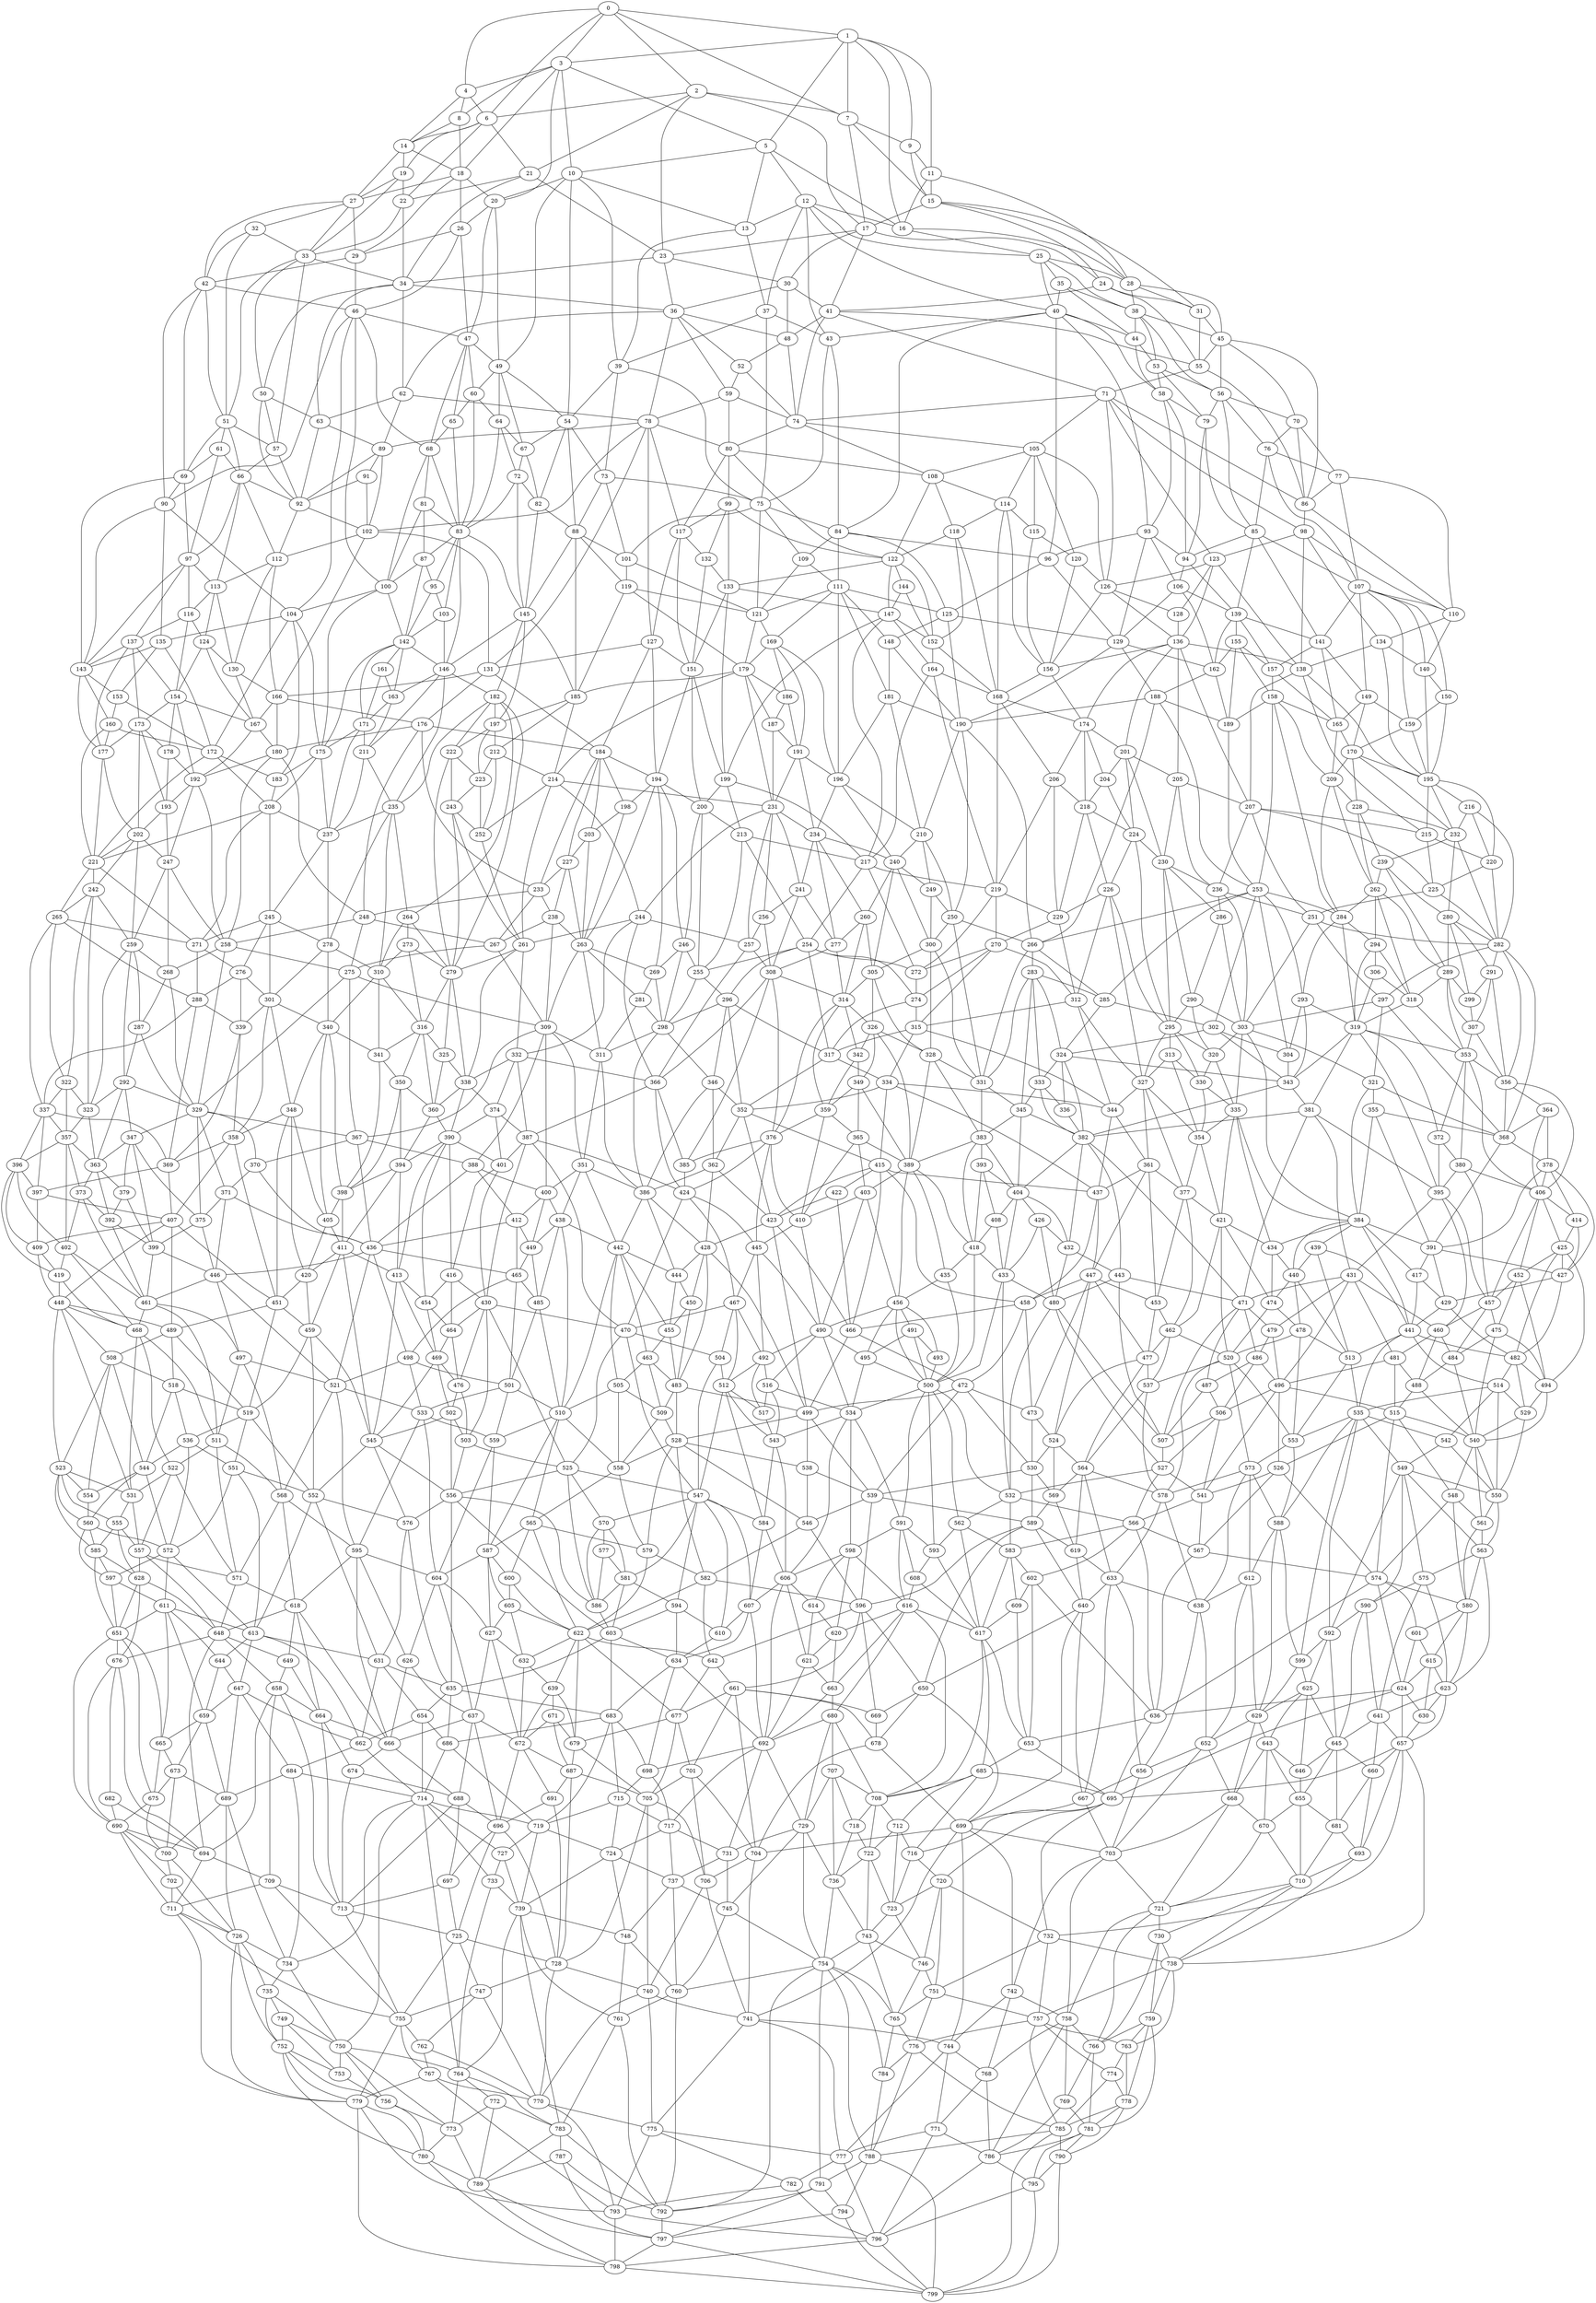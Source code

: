 graph g {0;1;2;3;4;5;6;7;8;9;10;11;12;13;14;15;16;17;18;19;20;21;22;23;24;25;26;27;28;29;30;31;32;33;34;35;36;37;38;39;40;41;42;43;44;45;46;47;48;49;50;51;52;53;54;55;56;57;58;59;60;61;62;63;64;65;66;67;68;69;70;71;72;73;74;75;76;77;78;79;80;81;82;83;84;85;86;87;88;89;90;91;92;93;94;95;96;97;98;99;100;101;102;103;104;105;106;107;108;109;110;111;112;113;114;115;116;117;118;119;120;121;122;123;124;125;126;127;128;129;130;131;132;133;134;135;136;137;138;139;140;141;142;143;144;145;146;147;148;149;150;151;152;153;154;155;156;157;158;159;160;161;162;163;164;165;166;167;168;169;170;171;172;173;174;175;176;177;178;179;180;181;182;183;184;185;186;187;188;189;190;191;192;193;194;195;196;197;198;199;200;201;202;203;204;205;206;207;208;209;210;211;212;213;214;215;216;217;218;219;220;221;222;223;224;225;226;227;228;229;230;231;232;233;234;235;236;237;238;239;240;241;242;243;244;245;246;247;248;249;250;251;252;253;254;255;256;257;258;259;260;261;262;263;264;265;266;267;268;269;270;271;272;273;274;275;276;277;278;279;280;281;282;283;284;285;286;287;288;289;290;291;292;293;294;295;296;297;298;299;300;301;302;303;304;305;306;307;308;309;310;311;312;313;314;315;316;317;318;319;320;321;322;323;324;325;326;327;328;329;330;331;332;333;334;335;336;337;338;339;340;341;342;343;344;345;346;347;348;349;350;351;352;353;354;355;356;357;358;359;360;361;362;363;364;365;366;367;368;369;370;371;372;373;374;375;376;377;378;379;380;381;382;383;384;385;386;387;388;389;390;391;392;393;394;395;396;397;398;399;400;401;402;403;404;405;406;407;408;409;410;411;412;413;414;415;416;417;418;419;420;421;422;423;424;425;426;427;428;429;430;431;432;433;434;435;436;437;438;439;440;441;442;443;444;445;446;447;448;449;450;451;452;453;454;455;456;457;458;459;460;461;462;463;464;465;466;467;468;469;470;471;472;473;474;475;476;477;478;479;480;481;482;483;484;485;486;487;488;489;490;491;492;493;494;495;496;497;498;499;500;501;502;503;504;505;506;507;508;509;510;511;512;513;514;515;516;517;518;519;520;521;522;523;524;525;526;527;528;529;530;531;532;533;534;535;536;537;538;539;540;541;542;543;544;545;546;547;548;549;550;551;552;553;554;555;556;557;558;559;560;561;562;563;564;565;566;567;568;569;570;571;572;573;574;575;576;577;578;579;580;581;582;583;584;585;586;587;588;589;590;591;592;593;594;595;596;597;598;599;600;601;602;603;604;605;606;607;608;609;610;611;612;613;614;615;616;617;618;619;620;621;622;623;624;625;626;627;628;629;630;631;632;633;634;635;636;637;638;639;640;641;642;643;644;645;646;647;648;649;650;651;652;653;654;655;656;657;658;659;660;661;662;663;664;665;666;667;668;669;670;671;672;673;674;675;676;677;678;679;680;681;682;683;684;685;686;687;688;689;690;691;692;693;694;695;696;697;698;699;700;701;702;703;704;705;706;707;708;709;710;711;712;713;714;715;716;717;718;719;720;721;722;723;724;725;726;727;728;729;730;731;732;733;734;735;736;737;738;739;740;741;742;743;744;745;746;747;748;749;750;751;752;753;754;755;756;757;758;759;760;761;762;763;764;765;766;767;768;769;770;771;772;773;774;775;776;777;778;779;780;781;782;783;784;785;786;787;788;789;790;791;792;793;794;795;796;797;798;799;0 -- 1;0 -- 2;0 -- 3;0 -- 4;0 -- 6;0 -- 7;1 -- 3;1 -- 5;1 -- 7;1 -- 9;1 -- 11;1 -- 16;2 -- 6;2 -- 7;2 -- 17;2 -- 21;2 -- 23;3 -- 4;3 -- 5;3 -- 8;3 -- 10;3 -- 18;3 -- 20;4 -- 6;4 -- 8;4 -- 14;5 -- 10;5 -- 12;5 -- 13;5 -- 16;6 -- 14;6 -- 19;6 -- 21;6 -- 22;7 -- 9;7 -- 15;7 -- 17;8 -- 14;8 -- 18;9 -- 11;9 -- 15;10 -- 13;10 -- 20;10 -- 39;10 -- 49;10 -- 54;11 -- 15;11 -- 16;11 -- 28;12 -- 13;12 -- 16;12 -- 25;12 -- 37;12 -- 40;12 -- 43;13 -- 37;13 -- 39;14 -- 18;14 -- 19;14 -- 27;15 -- 17;15 -- 24;15 -- 28;15 -- 31;16 -- 25;16 -- 28;17 -- 23;17 -- 24;17 -- 30;17 -- 41;18 -- 20;18 -- 26;18 -- 27;18 -- 29;19 -- 22;19 -- 27;19 -- 33;20 -- 26;20 -- 47;20 -- 49;21 -- 22;21 -- 23;21 -- 34;22 -- 33;22 -- 34;23 -- 30;23 -- 34;23 -- 36;24 -- 31;24 -- 41;24 -- 55;25 -- 28;25 -- 35;25 -- 38;25 -- 40;26 -- 29;26 -- 46;26 -- 47;27 -- 29;27 -- 32;27 -- 33;27 -- 42;28 -- 31;28 -- 38;28 -- 45;29 -- 42;29 -- 46;30 -- 36;30 -- 41;30 -- 48;31 -- 45;31 -- 55;32 -- 33;32 -- 42;32 -- 51;33 -- 34;33 -- 50;33 -- 51;33 -- 57;34 -- 36;34 -- 50;34 -- 62;34 -- 63;35 -- 38;35 -- 40;35 -- 44;36 -- 48;36 -- 52;36 -- 59;36 -- 62;36 -- 78;37 -- 39;37 -- 43;37 -- 75;38 -- 44;38 -- 45;38 -- 53;38 -- 56;39 -- 54;39 -- 73;39 -- 75;40 -- 43;40 -- 44;40 -- 58;40 -- 84;40 -- 93;40 -- 96;41 -- 48;41 -- 55;41 -- 71;41 -- 74;42 -- 46;42 -- 51;42 -- 69;42 -- 90;43 -- 75;43 -- 84;44 -- 53;44 -- 58;45 -- 55;45 -- 56;45 -- 70;45 -- 86;46 -- 47;46 -- 68;46 -- 90;46 -- 100;46 -- 104;47 -- 49;47 -- 60;47 -- 65;47 -- 68;48 -- 52;48 -- 74;49 -- 54;49 -- 60;49 -- 64;49 -- 67;50 -- 57;50 -- 63;50 -- 92;51 -- 57;51 -- 61;51 -- 66;51 -- 69;52 -- 59;52 -- 74;53 -- 56;53 -- 58;53 -- 79;54 -- 67;54 -- 73;54 -- 82;54 -- 88;55 -- 71;55 -- 86;56 -- 70;56 -- 76;56 -- 79;56 -- 85;57 -- 66;57 -- 92;58 -- 79;58 -- 93;58 -- 94;59 -- 74;59 -- 78;59 -- 80;60 -- 64;60 -- 65;60 -- 83;61 -- 66;61 -- 69;61 -- 97;62 -- 63;62 -- 78;62 -- 89;63 -- 89;63 -- 92;64 -- 67;64 -- 72;64 -- 83;65 -- 68;65 -- 83;66 -- 92;66 -- 97;66 -- 112;66 -- 113;67 -- 72;67 -- 82;68 -- 81;68 -- 83;68 -- 100;69 -- 90;69 -- 97;69 -- 143;70 -- 76;70 -- 77;70 -- 86;71 -- 74;71 -- 86;71 -- 98;71 -- 105;71 -- 123;71 -- 126;72 -- 82;72 -- 83;72 -- 145;73 -- 75;73 -- 88;73 -- 101;74 -- 80;74 -- 105;74 -- 108;75 -- 84;75 -- 101;75 -- 109;75 -- 121;76 -- 77;76 -- 85;76 -- 107;77 -- 86;77 -- 107;77 -- 110;78 -- 80;78 -- 89;78 -- 102;78 -- 117;78 -- 127;78 -- 131;79 -- 85;79 -- 94;80 -- 99;80 -- 108;80 -- 117;80 -- 122;81 -- 83;81 -- 87;81 -- 100;82 -- 88;82 -- 145;83 -- 87;83 -- 95;83 -- 103;83 -- 145;83 -- 146;84 -- 96;84 -- 109;84 -- 111;84 -- 125;85 -- 94;85 -- 107;85 -- 139;85 -- 141;86 -- 98;86 -- 110;87 -- 95;87 -- 100;87 -- 142;88 -- 101;88 -- 119;88 -- 145;88 -- 185;89 -- 91;89 -- 92;89 -- 102;90 -- 104;90 -- 135;90 -- 143;91 -- 92;91 -- 102;92 -- 102;92 -- 112;93 -- 94;93 -- 96;93 -- 106;93 -- 129;94 -- 106;94 -- 139;95 -- 103;95 -- 142;96 -- 125;96 -- 129;97 -- 113;97 -- 116;97 -- 137;97 -- 143;98 -- 110;98 -- 123;98 -- 134;98 -- 138;99 -- 117;99 -- 122;99 -- 132;99 -- 133;100 -- 104;100 -- 142;100 -- 175;101 -- 119;101 -- 121;102 -- 112;102 -- 131;102 -- 166;103 -- 142;103 -- 146;104 -- 135;104 -- 172;104 -- 175;104 -- 183;105 -- 108;105 -- 114;105 -- 115;105 -- 120;105 -- 126;106 -- 129;106 -- 139;106 -- 162;107 -- 110;107 -- 140;107 -- 141;107 -- 149;107 -- 150;107 -- 159;108 -- 114;108 -- 118;108 -- 122;109 -- 111;109 -- 121;110 -- 134;110 -- 140;111 -- 121;111 -- 125;111 -- 148;111 -- 169;111 -- 181;111 -- 196;112 -- 113;112 -- 130;112 -- 166;113 -- 116;113 -- 124;113 -- 130;114 -- 115;114 -- 118;114 -- 156;114 -- 168;115 -- 120;115 -- 156;116 -- 124;116 -- 137;116 -- 154;117 -- 127;117 -- 132;117 -- 151;118 -- 122;118 -- 152;118 -- 168;119 -- 121;119 -- 179;119 -- 185;120 -- 126;120 -- 156;121 -- 169;121 -- 179;122 -- 133;122 -- 144;122 -- 147;122 -- 152;123 -- 126;123 -- 128;123 -- 136;123 -- 138;124 -- 130;124 -- 154;124 -- 167;125 -- 129;125 -- 148;125 -- 190;126 -- 128;126 -- 136;126 -- 156;127 -- 131;127 -- 151;127 -- 184;127 -- 194;128 -- 136;129 -- 162;129 -- 188;129 -- 190;130 -- 166;130 -- 167;131 -- 166;131 -- 176;131 -- 184;132 -- 133;132 -- 151;133 -- 147;133 -- 151;133 -- 199;134 -- 138;134 -- 140;134 -- 195;135 -- 143;135 -- 153;135 -- 172;136 -- 138;136 -- 156;136 -- 174;136 -- 201;136 -- 205;136 -- 207;137 -- 143;137 -- 154;137 -- 173;137 -- 177;138 -- 195;138 -- 207;138 -- 215;139 -- 141;139 -- 155;139 -- 157;139 -- 162;140 -- 150;140 -- 195;141 -- 149;141 -- 157;141 -- 165;142 -- 146;142 -- 161;142 -- 163;142 -- 171;142 -- 175;143 -- 153;143 -- 160;143 -- 177;144 -- 147;144 -- 152;145 -- 146;145 -- 182;145 -- 185;145 -- 197;146 -- 163;146 -- 182;146 -- 211;146 -- 235;147 -- 152;147 -- 164;147 -- 199;147 -- 217;148 -- 181;148 -- 190;149 -- 159;149 -- 165;149 -- 170;150 -- 159;150 -- 195;151 -- 194;151 -- 199;151 -- 200;152 -- 164;152 -- 168;153 -- 160;153 -- 172;154 -- 167;154 -- 173;154 -- 178;154 -- 192;155 -- 157;155 -- 158;155 -- 162;155 -- 189;156 -- 168;156 -- 174;157 -- 158;157 -- 165;158 -- 165;158 -- 189;158 -- 209;158 -- 253;158 -- 284;159 -- 170;159 -- 195;160 -- 172;160 -- 177;160 -- 221;161 -- 163;161 -- 171;162 -- 188;162 -- 189;163 -- 171;163 -- 211;164 -- 168;164 -- 217;164 -- 219;165 -- 170;165 -- 209;166 -- 167;166 -- 176;166 -- 180;167 -- 180;167 -- 192;168 -- 174;168 -- 206;168 -- 219;169 -- 179;169 -- 186;169 -- 191;169 -- 196;170 -- 195;170 -- 209;170 -- 228;170 -- 232;171 -- 175;171 -- 211;171 -- 237;172 -- 183;172 -- 208;172 -- 221;173 -- 177;173 -- 178;173 -- 193;173 -- 202;174 -- 201;174 -- 204;174 -- 206;174 -- 218;175 -- 183;175 -- 208;175 -- 237;176 -- 180;176 -- 184;176 -- 233;176 -- 248;177 -- 202;177 -- 221;178 -- 192;178 -- 193;179 -- 185;179 -- 186;179 -- 187;179 -- 214;179 -- 231;180 -- 192;180 -- 248;180 -- 258;181 -- 190;181 -- 196;181 -- 210;182 -- 197;182 -- 222;182 -- 235;182 -- 264;182 -- 279;183 -- 208;184 -- 194;184 -- 198;184 -- 203;184 -- 227;184 -- 233;185 -- 197;185 -- 212;185 -- 214;186 -- 187;186 -- 191;187 -- 191;187 -- 231;188 -- 189;188 -- 190;188 -- 253;188 -- 266;189 -- 253;190 -- 210;190 -- 250;190 -- 266;191 -- 196;191 -- 231;191 -- 234;192 -- 193;192 -- 247;192 -- 258;193 -- 202;193 -- 247;194 -- 198;194 -- 200;194 -- 246;194 -- 263;194 -- 269;195 -- 215;195 -- 216;195 -- 220;195 -- 232;196 -- 210;196 -- 234;196 -- 240;197 -- 212;197 -- 222;197 -- 223;198 -- 203;198 -- 263;199 -- 200;199 -- 213;199 -- 217;200 -- 213;200 -- 246;200 -- 255;201 -- 204;201 -- 205;201 -- 224;201 -- 230;202 -- 221;202 -- 242;202 -- 247;202 -- 259;203 -- 227;203 -- 263;204 -- 218;204 -- 224;205 -- 207;205 -- 230;205 -- 236;206 -- 218;206 -- 219;206 -- 229;207 -- 215;207 -- 225;207 -- 236;207 -- 251;208 -- 221;208 -- 237;208 -- 245;208 -- 271;209 -- 228;209 -- 262;209 -- 284;210 -- 240;210 -- 249;210 -- 250;211 -- 235;211 -- 237;212 -- 214;212 -- 223;212 -- 252;213 -- 217;213 -- 254;213 -- 255;214 -- 231;214 -- 244;214 -- 252;214 -- 261;215 -- 220;215 -- 225;216 -- 220;216 -- 232;216 -- 282;217 -- 219;217 -- 254;217 -- 272;218 -- 224;218 -- 226;218 -- 229;219 -- 229;219 -- 270;219 -- 272;220 -- 225;220 -- 282;221 -- 242;221 -- 265;221 -- 271;222 -- 223;222 -- 243;222 -- 279;223 -- 243;223 -- 252;224 -- 226;224 -- 230;224 -- 295;225 -- 251;225 -- 282;226 -- 229;226 -- 295;226 -- 312;226 -- 327;227 -- 233;227 -- 238;227 -- 263;228 -- 232;228 -- 239;228 -- 262;229 -- 270;229 -- 312;230 -- 236;230 -- 286;230 -- 290;230 -- 295;231 -- 234;231 -- 241;231 -- 244;231 -- 256;231 -- 257;232 -- 239;232 -- 280;232 -- 282;233 -- 238;233 -- 248;233 -- 267;234 -- 240;234 -- 241;234 -- 260;234 -- 277;235 -- 237;235 -- 264;235 -- 278;235 -- 310;236 -- 251;236 -- 286;236 -- 303;237 -- 245;237 -- 278;238 -- 263;238 -- 267;238 -- 309;239 -- 262;239 -- 280;239 -- 289;240 -- 249;240 -- 260;240 -- 300;240 -- 305;241 -- 256;241 -- 277;241 -- 308;242 -- 259;242 -- 265;242 -- 322;242 -- 323;243 -- 252;243 -- 261;243 -- 279;244 -- 257;244 -- 261;244 -- 332;244 -- 366;245 -- 271;245 -- 276;245 -- 278;245 -- 301;246 -- 255;246 -- 269;246 -- 298;247 -- 258;247 -- 259;247 -- 268;248 -- 258;248 -- 267;248 -- 275;249 -- 250;249 -- 300;250 -- 266;250 -- 300;250 -- 331;251 -- 282;251 -- 297;251 -- 303;252 -- 261;253 -- 266;253 -- 284;253 -- 285;253 -- 293;253 -- 302;253 -- 304;254 -- 255;254 -- 272;254 -- 274;254 -- 296;254 -- 317;255 -- 296;255 -- 298;256 -- 257;256 -- 308;257 -- 308;257 -- 366;258 -- 268;258 -- 275;258 -- 329;259 -- 268;259 -- 287;259 -- 292;259 -- 323;260 -- 277;260 -- 305;260 -- 314;261 -- 279;261 -- 332;261 -- 338;262 -- 284;262 -- 289;262 -- 294;262 -- 318;263 -- 269;263 -- 281;263 -- 309;263 -- 311;264 -- 273;264 -- 279;264 -- 310;265 -- 271;265 -- 288;265 -- 322;265 -- 337;266 -- 283;266 -- 285;266 -- 331;267 -- 275;267 -- 309;268 -- 287;268 -- 329;269 -- 281;269 -- 298;270 -- 272;270 -- 274;270 -- 312;270 -- 315;271 -- 276;271 -- 288;272 -- 274;273 -- 279;273 -- 310;273 -- 316;274 -- 315;274 -- 317;275 -- 309;275 -- 329;275 -- 367;276 -- 288;276 -- 301;276 -- 339;277 -- 308;277 -- 314;278 -- 301;278 -- 310;278 -- 340;279 -- 316;279 -- 325;279 -- 338;280 -- 282;280 -- 289;280 -- 291;280 -- 299;281 -- 298;281 -- 311;282 -- 291;282 -- 297;282 -- 356;282 -- 368;283 -- 285;283 -- 324;283 -- 331;283 -- 333;283 -- 345;284 -- 293;284 -- 294;284 -- 319;285 -- 302;285 -- 324;286 -- 290;286 -- 303;287 -- 292;287 -- 329;288 -- 337;288 -- 339;288 -- 369;289 -- 299;289 -- 307;289 -- 318;289 -- 353;290 -- 295;290 -- 303;290 -- 320;291 -- 299;291 -- 307;291 -- 356;292 -- 323;292 -- 329;292 -- 347;292 -- 363;293 -- 304;293 -- 319;293 -- 343;294 -- 306;294 -- 318;294 -- 319;295 -- 313;295 -- 320;295 -- 327;295 -- 330;296 -- 298;296 -- 317;296 -- 346;296 -- 352;297 -- 303;297 -- 321;297 -- 368;298 -- 311;298 -- 346;298 -- 386;299 -- 307;300 -- 305;300 -- 328;300 -- 331;301 -- 339;301 -- 340;301 -- 348;301 -- 358;302 -- 304;302 -- 324;302 -- 343;303 -- 320;303 -- 321;303 -- 335;303 -- 384;304 -- 343;305 -- 314;305 -- 326;305 -- 328;306 -- 318;306 -- 319;307 -- 353;307 -- 356;308 -- 314;308 -- 366;308 -- 376;308 -- 385;309 -- 311;309 -- 351;309 -- 367;309 -- 388;309 -- 400;310 -- 316;310 -- 340;310 -- 341;311 -- 351;311 -- 386;312 -- 315;312 -- 327;312 -- 344;313 -- 327;313 -- 330;313 -- 354;314 -- 326;314 -- 342;314 -- 359;314 -- 376;315 -- 317;315 -- 334;315 -- 344;316 -- 325;316 -- 341;316 -- 350;316 -- 360;317 -- 334;317 -- 352;318 -- 319;318 -- 353;319 -- 343;319 -- 353;319 -- 372;319 -- 381;319 -- 395;320 -- 330;320 -- 335;321 -- 355;321 -- 368;321 -- 384;322 -- 323;322 -- 337;322 -- 357;323 -- 357;323 -- 363;324 -- 333;324 -- 336;324 -- 343;324 -- 382;325 -- 338;325 -- 360;326 -- 328;326 -- 342;326 -- 349;326 -- 389;327 -- 344;327 -- 354;327 -- 361;327 -- 377;328 -- 331;328 -- 383;328 -- 389;329 -- 347;329 -- 367;329 -- 370;329 -- 371;329 -- 375;330 -- 335;330 -- 354;331 -- 345;331 -- 383;332 -- 338;332 -- 366;332 -- 374;332 -- 387;333 -- 336;333 -- 345;333 -- 382;334 -- 344;334 -- 352;334 -- 415;334 -- 437;335 -- 354;335 -- 384;335 -- 421;335 -- 434;336 -- 382;337 -- 357;337 -- 369;337 -- 396;337 -- 397;338 -- 360;338 -- 374;338 -- 390;339 -- 358;339 -- 369;340 -- 341;340 -- 348;340 -- 398;340 -- 405;341 -- 350;341 -- 398;342 -- 349;342 -- 359;343 -- 381;343 -- 382;344 -- 361;344 -- 437;345 -- 382;345 -- 383;345 -- 404;346 -- 352;346 -- 362;346 -- 386;347 -- 363;347 -- 375;347 -- 379;347 -- 399;348 -- 358;348 -- 405;348 -- 420;348 -- 451;349 -- 359;349 -- 365;349 -- 389;350 -- 360;350 -- 394;350 -- 398;351 -- 386;351 -- 400;351 -- 438;351 -- 442;352 -- 362;352 -- 415;352 -- 423;353 -- 356;353 -- 372;353 -- 380;353 -- 406;354 -- 377;354 -- 421;355 -- 368;355 -- 384;355 -- 391;356 -- 364;356 -- 368;356 -- 406;357 -- 363;357 -- 373;357 -- 396;357 -- 402;358 -- 369;358 -- 407;358 -- 451;359 -- 365;359 -- 376;359 -- 410;360 -- 390;360 -- 394;361 -- 377;361 -- 437;361 -- 447;361 -- 453;362 -- 386;362 -- 423;362 -- 428;363 -- 373;363 -- 379;363 -- 392;364 -- 368;364 -- 378;364 -- 406;365 -- 389;365 -- 403;365 -- 410;366 -- 385;366 -- 387;366 -- 424;367 -- 370;367 -- 388;367 -- 436;368 -- 378;368 -- 391;369 -- 397;369 -- 407;370 -- 371;370 -- 436;371 -- 375;371 -- 436;371 -- 446;372 -- 380;372 -- 395;373 -- 392;373 -- 402;373 -- 461;374 -- 387;374 -- 390;374 -- 401;375 -- 399;375 -- 446;376 -- 385;376 -- 410;376 -- 424;376 -- 445;377 -- 421;377 -- 453;377 -- 462;378 -- 391;378 -- 406;378 -- 414;378 -- 427;379 -- 392;379 -- 399;380 -- 395;380 -- 406;380 -- 457;381 -- 382;381 -- 395;381 -- 431;381 -- 471;382 -- 404;382 -- 432;382 -- 443;382 -- 471;383 -- 389;383 -- 393;383 -- 404;383 -- 418;384 -- 391;384 -- 417;384 -- 434;384 -- 439;384 -- 440;384 -- 441;385 -- 424;386 -- 428;386 -- 442;386 -- 444;387 -- 401;387 -- 424;387 -- 430;387 -- 470;388 -- 400;388 -- 412;388 -- 436;389 -- 403;389 -- 418;389 -- 435;389 -- 456;390 -- 394;390 -- 401;390 -- 413;390 -- 416;390 -- 454;391 -- 417;391 -- 427;391 -- 429;392 -- 399;392 -- 461;393 -- 404;393 -- 408;393 -- 418;394 -- 398;394 -- 411;394 -- 413;395 -- 431;395 -- 457;395 -- 460;396 -- 397;396 -- 402;396 -- 409;396 -- 419;397 -- 407;397 -- 409;398 -- 405;398 -- 411;399 -- 446;399 -- 461;400 -- 412;400 -- 438;400 -- 449;401 -- 416;401 -- 430;402 -- 419;402 -- 461;402 -- 468;403 -- 410;403 -- 456;403 -- 490;404 -- 408;404 -- 426;404 -- 432;404 -- 433;405 -- 411;405 -- 420;406 -- 414;406 -- 425;406 -- 452;406 -- 457;407 -- 409;407 -- 448;407 -- 451;407 -- 489;408 -- 418;408 -- 433;409 -- 419;409 -- 448;410 -- 445;410 -- 490;411 -- 413;411 -- 420;411 -- 459;411 -- 545;412 -- 436;412 -- 449;412 -- 465;413 -- 454;413 -- 469;413 -- 545;414 -- 425;414 -- 427;415 -- 422;415 -- 423;415 -- 437;415 -- 458;415 -- 466;416 -- 430;416 -- 454;416 -- 464;417 -- 429;417 -- 441;418 -- 433;418 -- 435;418 -- 500;419 -- 448;419 -- 468;420 -- 451;420 -- 459;421 -- 434;421 -- 462;421 -- 474;421 -- 520;422 -- 423;422 -- 466;423 -- 428;423 -- 466;423 -- 499;424 -- 445;424 -- 467;424 -- 470;425 -- 427;425 -- 452;425 -- 482;425 -- 494;426 -- 432;426 -- 433;426 -- 480;427 -- 429;427 -- 482;428 -- 444;428 -- 450;428 -- 483;428 -- 499;429 -- 441;429 -- 482;430 -- 464;430 -- 470;430 -- 476;430 -- 503;430 -- 525;431 -- 460;431 -- 471;431 -- 479;431 -- 481;431 -- 496;432 -- 443;432 -- 480;433 -- 480;433 -- 500;433 -- 532;434 -- 440;434 -- 474;435 -- 456;435 -- 500;436 -- 446;436 -- 465;436 -- 498;436 -- 521;437 -- 447;437 -- 458;438 -- 442;438 -- 449;438 -- 485;438 -- 510;439 -- 440;439 -- 441;439 -- 513;440 -- 474;440 -- 478;440 -- 513;441 -- 482;441 -- 513;441 -- 514;441 -- 535;442 -- 444;442 -- 455;442 -- 463;442 -- 505;442 -- 510;443 -- 471;443 -- 480;443 -- 507;444 -- 450;444 -- 455;445 -- 467;445 -- 490;445 -- 492;446 -- 461;446 -- 497;446 -- 521;447 -- 453;447 -- 458;447 -- 473;447 -- 477;447 -- 524;448 -- 468;448 -- 489;448 -- 508;448 -- 523;448 -- 531;449 -- 465;449 -- 485;450 -- 455;450 -- 483;451 -- 459;451 -- 489;451 -- 519;452 -- 457;452 -- 475;452 -- 494;453 -- 462;453 -- 477;454 -- 464;454 -- 469;455 -- 463;455 -- 483;456 -- 490;456 -- 491;456 -- 493;456 -- 495;456 -- 500;457 -- 460;457 -- 475;457 -- 484;458 -- 466;458 -- 472;458 -- 473;459 -- 519;459 -- 545;459 -- 552;460 -- 481;460 -- 484;460 -- 488;461 -- 468;461 -- 497;461 -- 511;462 -- 477;462 -- 520;462 -- 537;463 -- 483;463 -- 505;463 -- 509;464 -- 469;464 -- 476;465 -- 485;465 -- 498;465 -- 501;466 -- 472;466 -- 499;467 -- 470;467 -- 492;467 -- 504;467 -- 512;468 -- 511;468 -- 522;468 -- 531;469 -- 476;469 -- 502;469 -- 545;470 -- 504;470 -- 525;470 -- 547;471 -- 479;471 -- 486;471 -- 487;471 -- 507;472 -- 473;472 -- 499;472 -- 530;472 -- 539;473 -- 524;473 -- 530;474 -- 478;474 -- 520;475 -- 484;475 -- 494;475 -- 540;476 -- 502;476 -- 503;477 -- 524;477 -- 537;477 -- 564;478 -- 513;478 -- 520;478 -- 553;479 -- 486;479 -- 496;480 -- 507;480 -- 527;480 -- 532;481 -- 488;481 -- 496;481 -- 515;482 -- 494;482 -- 514;482 -- 529;483 -- 499;483 -- 509;483 -- 528;484 -- 488;484 -- 540;485 -- 501;485 -- 510;486 -- 487;486 -- 496;486 -- 506;487 -- 506;487 -- 507;488 -- 515;488 -- 540;489 -- 508;489 -- 518;489 -- 519;490 -- 492;490 -- 495;490 -- 516;490 -- 534;491 -- 493;491 -- 495;491 -- 500;492 -- 512;492 -- 516;492 -- 517;493 -- 500;494 -- 529;494 -- 540;495 -- 500;495 -- 534;496 -- 506;496 -- 515;496 -- 526;496 -- 541;497 -- 511;497 -- 521;497 -- 568;498 -- 501;498 -- 521;498 -- 533;499 -- 528;499 -- 538;499 -- 539;500 -- 532;500 -- 534;500 -- 562;500 -- 591;500 -- 593;501 -- 510;501 -- 533;501 -- 559;502 -- 503;502 -- 545;502 -- 556;503 -- 525;503 -- 556;504 -- 512;504 -- 547;505 -- 509;505 -- 510;505 -- 558;506 -- 507;506 -- 527;506 -- 541;507 -- 527;508 -- 518;508 -- 523;508 -- 544;508 -- 554;509 -- 528;509 -- 558;510 -- 558;510 -- 559;510 -- 565;510 -- 587;511 -- 522;511 -- 568;511 -- 571;512 -- 517;512 -- 543;512 -- 547;512 -- 584;513 -- 535;513 -- 553;514 -- 529;514 -- 535;514 -- 542;514 -- 550;515 -- 526;515 -- 540;515 -- 548;515 -- 574;516 -- 517;516 -- 534;516 -- 543;517 -- 543;518 -- 519;518 -- 536;518 -- 544;519 -- 536;519 -- 551;519 -- 552;520 -- 537;520 -- 553;520 -- 573;520 -- 578;521 -- 533;521 -- 568;521 -- 595;522 -- 531;522 -- 557;522 -- 571;523 -- 531;523 -- 554;523 -- 555;523 -- 560;523 -- 585;524 -- 530;524 -- 564;524 -- 569;525 -- 547;525 -- 556;525 -- 570;525 -- 586;526 -- 541;526 -- 567;526 -- 574;527 -- 532;527 -- 541;527 -- 566;528 -- 538;528 -- 546;528 -- 558;528 -- 579;528 -- 582;529 -- 540;529 -- 550;530 -- 539;530 -- 569;530 -- 589;531 -- 555;531 -- 557;532 -- 562;532 -- 566;532 -- 583;533 -- 559;533 -- 595;533 -- 604;534 -- 543;534 -- 591;534 -- 598;534 -- 606;535 -- 542;535 -- 549;535 -- 553;535 -- 588;535 -- 592;535 -- 599;536 -- 544;536 -- 551;536 -- 572;537 -- 564;537 -- 578;538 -- 539;538 -- 546;539 -- 546;539 -- 589;539 -- 596;540 -- 548;540 -- 550;540 -- 561;541 -- 566;541 -- 567;542 -- 549;542 -- 550;543 -- 584;543 -- 606;544 -- 554;544 -- 560;544 -- 572;545 -- 552;545 -- 556;545 -- 576;546 -- 582;546 -- 596;547 -- 570;547 -- 581;547 -- 584;547 -- 594;547 -- 607;547 -- 610;548 -- 561;548 -- 574;548 -- 580;549 -- 550;549 -- 563;549 -- 575;549 -- 590;549 -- 592;550 -- 561;550 -- 563;551 -- 552;551 -- 572;551 -- 613;552 -- 576;552 -- 613;552 -- 631;553 -- 573;553 -- 588;554 -- 560;555 -- 557;555 -- 585;555 -- 628;556 -- 576;556 -- 586;556 -- 603;556 -- 635;557 -- 571;557 -- 628;557 -- 648;558 -- 565;558 -- 579;559 -- 587;559 -- 604;560 -- 572;560 -- 585;560 -- 597;561 -- 563;561 -- 580;562 -- 583;562 -- 593;562 -- 617;563 -- 575;563 -- 580;563 -- 623;564 -- 569;564 -- 578;564 -- 619;564 -- 633;565 -- 579;565 -- 587;565 -- 600;565 -- 622;566 -- 567;566 -- 583;566 -- 602;566 -- 636;567 -- 574;567 -- 636;568 -- 571;568 -- 595;568 -- 618;569 -- 589;569 -- 619;570 -- 577;570 -- 581;570 -- 586;571 -- 618;571 -- 648;572 -- 597;572 -- 611;572 -- 613;573 -- 578;573 -- 588;573 -- 612;573 -- 638;574 -- 580;574 -- 601;574 -- 624;574 -- 636;575 -- 590;575 -- 623;575 -- 641;576 -- 631;576 -- 635;577 -- 581;577 -- 586;578 -- 633;578 -- 638;579 -- 582;579 -- 622;580 -- 601;580 -- 615;580 -- 623;581 -- 586;581 -- 594;581 -- 603;582 -- 596;582 -- 622;582 -- 642;583 -- 602;583 -- 609;583 -- 617;584 -- 606;584 -- 607;585 -- 597;585 -- 628;585 -- 651;586 -- 603;587 -- 600;587 -- 604;587 -- 605;587 -- 627;588 -- 599;588 -- 612;588 -- 629;589 -- 596;589 -- 619;589 -- 640;589 -- 650;590 -- 592;590 -- 641;590 -- 645;591 -- 593;591 -- 598;591 -- 608;591 -- 616;592 -- 599;592 -- 625;592 -- 645;593 -- 608;593 -- 617;594 -- 603;594 -- 610;594 -- 634;595 -- 604;595 -- 618;595 -- 626;595 -- 666;596 -- 642;596 -- 650;596 -- 661;596 -- 669;597 -- 611;597 -- 651;598 -- 606;598 -- 614;598 -- 616;598 -- 620;599 -- 625;599 -- 629;600 -- 605;600 -- 622;601 -- 615;601 -- 624;602 -- 609;602 -- 636;602 -- 653;603 -- 634;603 -- 635;603 -- 683;604 -- 626;604 -- 627;604 -- 637;605 -- 622;605 -- 627;605 -- 632;606 -- 607;606 -- 614;606 -- 621;606 -- 692;607 -- 610;607 -- 634;607 -- 692;608 -- 616;608 -- 617;609 -- 617;609 -- 653;610 -- 634;611 -- 613;611 -- 644;611 -- 651;611 -- 659;611 -- 665;612 -- 629;612 -- 638;612 -- 652;613 -- 631;613 -- 644;613 -- 647;613 -- 662;614 -- 620;614 -- 621;615 -- 623;615 -- 624;615 -- 630;616 -- 617;616 -- 620;616 -- 663;616 -- 680;616 -- 708;617 -- 653;617 -- 685;617 -- 708;618 -- 648;618 -- 649;618 -- 664;618 -- 666;619 -- 633;619 -- 640;620 -- 621;620 -- 663;621 -- 663;621 -- 692;622 -- 632;622 -- 639;622 -- 642;622 -- 677;622 -- 679;623 -- 630;623 -- 641;623 -- 657;624 -- 630;624 -- 636;624 -- 657;624 -- 695;625 -- 629;625 -- 643;625 -- 645;625 -- 646;626 -- 637;626 -- 666;627 -- 632;627 -- 637;627 -- 672;628 -- 648;628 -- 651;628 -- 676;629 -- 643;629 -- 652;629 -- 668;630 -- 657;631 -- 635;631 -- 654;631 -- 662;632 -- 639;632 -- 672;633 -- 638;633 -- 640;633 -- 656;633 -- 667;634 -- 683;634 -- 692;634 -- 698;635 -- 654;635 -- 683;635 -- 686;636 -- 653;636 -- 695;637 -- 666;637 -- 672;637 -- 688;637 -- 696;638 -- 652;638 -- 656;639 -- 671;639 -- 672;639 -- 679;640 -- 650;640 -- 667;640 -- 699;641 -- 645;641 -- 657;641 -- 660;642 -- 661;642 -- 677;643 -- 646;643 -- 655;643 -- 668;643 -- 670;644 -- 647;644 -- 659;645 -- 646;645 -- 655;645 -- 660;645 -- 681;646 -- 655;647 -- 659;647 -- 662;647 -- 684;647 -- 689;648 -- 649;648 -- 658;648 -- 676;648 -- 694;649 -- 658;649 -- 664;650 -- 669;650 -- 678;650 -- 699;651 -- 665;651 -- 675;651 -- 676;651 -- 690;652 -- 656;652 -- 668;652 -- 703;653 -- 685;653 -- 695;654 -- 662;654 -- 686;654 -- 714;655 -- 670;655 -- 681;655 -- 710;656 -- 667;656 -- 703;657 -- 660;657 -- 693;657 -- 695;657 -- 732;657 -- 738;658 -- 664;658 -- 694;658 -- 709;658 -- 713;659 -- 665;659 -- 673;659 -- 689;660 -- 681;660 -- 693;661 -- 669;661 -- 677;661 -- 678;661 -- 701;661 -- 704;662 -- 684;662 -- 714;663 -- 680;663 -- 692;664 -- 666;664 -- 674;664 -- 713;665 -- 673;665 -- 675;666 -- 674;666 -- 688;667 -- 699;667 -- 703;668 -- 670;668 -- 703;668 -- 721;669 -- 678;670 -- 710;670 -- 721;671 -- 672;671 -- 679;671 -- 687;672 -- 687;672 -- 691;672 -- 696;673 -- 675;673 -- 689;673 -- 700;674 -- 688;674 -- 713;675 -- 690;675 -- 700;676 -- 682;676 -- 690;676 -- 694;677 -- 679;677 -- 701;677 -- 705;678 -- 699;678 -- 704;679 -- 687;679 -- 705;680 -- 692;680 -- 707;680 -- 708;680 -- 729;681 -- 693;681 -- 710;682 -- 690;682 -- 694;683 -- 686;683 -- 698;683 -- 715;683 -- 719;684 -- 689;684 -- 714;684 -- 734;685 -- 695;685 -- 708;685 -- 712;685 -- 716;686 -- 714;686 -- 719;687 -- 691;687 -- 705;687 -- 728;688 -- 696;688 -- 697;688 -- 713;689 -- 700;689 -- 726;689 -- 734;690 -- 694;690 -- 700;690 -- 702;690 -- 711;691 -- 696;691 -- 728;692 -- 698;692 -- 717;692 -- 729;692 -- 731;693 -- 710;693 -- 738;694 -- 709;694 -- 711;695 -- 716;695 -- 720;695 -- 732;696 -- 697;696 -- 725;696 -- 728;697 -- 713;697 -- 725;698 -- 715;698 -- 717;699 -- 703;699 -- 704;699 -- 741;699 -- 742;699 -- 744;700 -- 702;700 -- 726;701 -- 704;701 -- 705;701 -- 706;702 -- 711;702 -- 726;703 -- 721;703 -- 742;703 -- 758;704 -- 706;704 -- 741;705 -- 706;705 -- 728;705 -- 740;706 -- 740;706 -- 741;707 -- 708;707 -- 718;707 -- 729;707 -- 736;708 -- 712;708 -- 718;708 -- 722;709 -- 711;709 -- 713;709 -- 755;710 -- 721;710 -- 730;710 -- 738;711 -- 726;711 -- 755;711 -- 779;712 -- 716;712 -- 722;712 -- 723;713 -- 725;713 -- 755;714 -- 719;714 -- 727;714 -- 733;714 -- 734;714 -- 750;714 -- 764;715 -- 717;715 -- 719;715 -- 724;716 -- 720;716 -- 723;717 -- 724;717 -- 731;717 -- 737;718 -- 722;718 -- 736;719 -- 724;719 -- 727;719 -- 739;720 -- 723;720 -- 732;720 -- 746;720 -- 751;721 -- 730;721 -- 758;721 -- 766;722 -- 723;722 -- 736;722 -- 743;723 -- 743;723 -- 746;724 -- 737;724 -- 739;724 -- 748;725 -- 728;725 -- 747;725 -- 755;726 -- 734;726 -- 735;726 -- 752;726 -- 779;727 -- 733;727 -- 739;728 -- 740;728 -- 747;728 -- 770;729 -- 731;729 -- 736;729 -- 745;729 -- 754;730 -- 738;730 -- 759;730 -- 766;731 -- 737;731 -- 745;732 -- 738;732 -- 751;732 -- 757;733 -- 739;733 -- 764;734 -- 735;734 -- 750;735 -- 749;735 -- 750;735 -- 752;736 -- 743;736 -- 754;737 -- 745;737 -- 748;737 -- 760;738 -- 757;738 -- 759;738 -- 763;739 -- 748;739 -- 761;739 -- 764;739 -- 783;740 -- 741;740 -- 770;740 -- 775;741 -- 744;741 -- 775;741 -- 777;742 -- 744;742 -- 758;742 -- 768;743 -- 746;743 -- 754;743 -- 765;744 -- 768;744 -- 771;744 -- 777;745 -- 754;745 -- 760;746 -- 751;746 -- 765;747 -- 755;747 -- 762;747 -- 770;748 -- 760;748 -- 761;749 -- 750;749 -- 752;749 -- 753;750 -- 753;750 -- 756;750 -- 764;750 -- 773;751 -- 757;751 -- 765;751 -- 776;752 -- 753;752 -- 756;752 -- 779;752 -- 780;753 -- 756;754 -- 760;754 -- 765;754 -- 784;754 -- 788;754 -- 791;754 -- 792;755 -- 762;755 -- 767;755 -- 779;756 -- 773;756 -- 780;757 -- 763;757 -- 774;757 -- 776;757 -- 785;758 -- 766;758 -- 768;758 -- 769;758 -- 786;759 -- 763;759 -- 766;759 -- 778;759 -- 781;760 -- 761;760 -- 792;761 -- 783;761 -- 792;762 -- 767;762 -- 770;763 -- 774;763 -- 778;764 -- 772;764 -- 773;764 -- 783;765 -- 776;765 -- 784;766 -- 769;766 -- 781;767 -- 770;767 -- 779;767 -- 793;768 -- 771;768 -- 786;769 -- 781;769 -- 786;770 -- 775;770 -- 793;771 -- 777;771 -- 786;771 -- 796;772 -- 773;772 -- 783;772 -- 789;773 -- 780;773 -- 789;774 -- 778;774 -- 785;775 -- 777;775 -- 782;775 -- 793;776 -- 784;776 -- 785;776 -- 788;777 -- 782;777 -- 796;778 -- 781;778 -- 785;778 -- 790;779 -- 780;779 -- 793;779 -- 798;780 -- 789;780 -- 798;781 -- 786;781 -- 790;781 -- 795;782 -- 793;782 -- 796;783 -- 787;783 -- 789;783 -- 792;784 -- 788;785 -- 788;785 -- 790;785 -- 799;786 -- 795;786 -- 796;787 -- 789;787 -- 792;787 -- 797;788 -- 791;788 -- 794;788 -- 799;789 -- 797;789 -- 798;790 -- 795;790 -- 799;791 -- 792;791 -- 794;791 -- 797;792 -- 797;793 -- 796;793 -- 798;794 -- 797;794 -- 799;795 -- 796;795 -- 799;796 -- 798;796 -- 799;797 -- 798;797 -- 799;798 -- 799;}